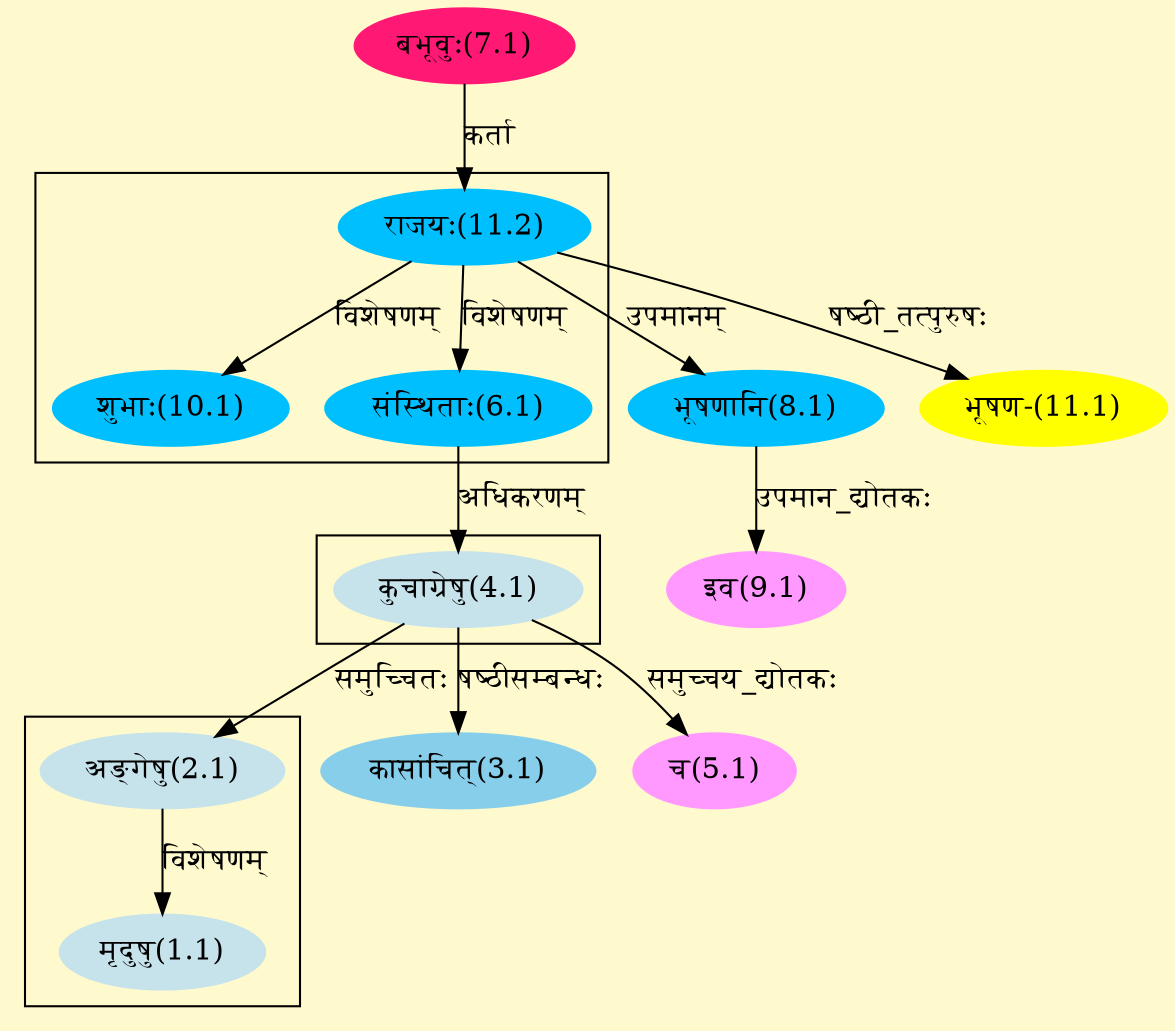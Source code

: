 digraph G{
rankdir=BT;
 compound=true;
 bgcolor="lemonchiffon1";

subgraph cluster_1{
Node1_1 [style=filled, color="#C6E2EB" label = "मृदुषु(1.1)"]
Node2_1 [style=filled, color="#C6E2EB" label = "अङ्गेषु(2.1)"]

}

subgraph cluster_2{
Node2_1 [style=filled, color="#C6E2EB" label = "अङ्गेषु(2.1)"]
Node4_1 [style=filled, color="#C6E2EB" label = "कुचाग्रेषु(4.1)"]

}

subgraph cluster_3{
Node6_1 [style=filled, color="#00BFFF" label = "संस्थिताः(6.1)"]
Node11_2 [style=filled, color="#00BFFF" label = "राजयः(11.2)"]
Node10_1 [style=filled, color="#00BFFF" label = "शुभाः(10.1)"]

}
Node3_1 [style=filled, color="#87CEEB" label = "कासांचित्(3.1)"]
Node4_1 [style=filled, color="#C6E2EB" label = "कुचाग्रेषु(4.1)"]
Node6_1 [style=filled, color="#00BFFF" label = "संस्थिताः(6.1)"]
Node5_1 [style=filled, color="#FF99FF" label = "च(5.1)"]
Node7_1 [style=filled, color="#FF1975" label = "बभूवुः(7.1)"]
Node8_1 [style=filled, color="#00BFFF" label = "भूषणानि(8.1)"]
Node11_2 [style=filled, color="#00BFFF" label = "राजयः(11.2)"]
Node9_1 [style=filled, color="#FF99FF" label = "इव(9.1)"]
Node11_1 [style=filled, color="#FFFF00" label = "भूषण-(11.1)"]
/* Start of Relations section */

Node1_1 -> Node2_1 [  label="विशेषणम्"  dir="back" ]
Node2_1 -> Node4_1 [  label="समुच्चितः"  dir="back" ]
Node3_1 -> Node4_1 [  label="षष्ठीसम्बन्धः"  dir="back" ]
Node4_1 -> Node6_1 [  label="अधिकरणम्"  dir="back" ]
Node5_1 -> Node4_1 [  label="समुच्चय_द्योतकः"  dir="back" ]
Node6_1 -> Node11_2 [  label="विशेषणम्"  dir="back" ]
Node8_1 -> Node11_2 [  label="उपमानम्"  dir="back" ]
Node9_1 -> Node8_1 [  label="उपमान_द्योतकः"  dir="back" ]
Node10_1 -> Node11_2 [  label="विशेषणम्"  dir="back" ]
Node11_1 -> Node11_2 [  label="षष्ठी_तत्पुरुषः"  dir="back" ]
Node11_2 -> Node7_1 [  label="कर्ता"  dir="back" ]
}
